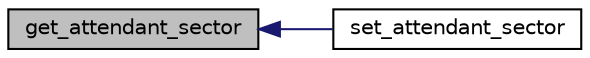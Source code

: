 digraph "get_attendant_sector"
{
  edge [fontname="Helvetica",fontsize="10",labelfontname="Helvetica",labelfontsize="10"];
  node [fontname="Helvetica",fontsize="10",shape=record];
  rankdir="LR";
  Node5 [label="get_attendant_sector",height=0.2,width=0.4,color="black", fillcolor="grey75", style="filled", fontcolor="black"];
  Node5 -> Node6 [dir="back",color="midnightblue",fontsize="10",style="solid",fontname="Helvetica"];
  Node6 [label="set_attendant_sector",height=0.2,width=0.4,color="black", fillcolor="white", style="filled",URL="$class_class_ficha.html#ab2f464eda89675298cebd70c29a5fe63",tooltip="Definir o Setor de atendimento da Ficha. "];
}

